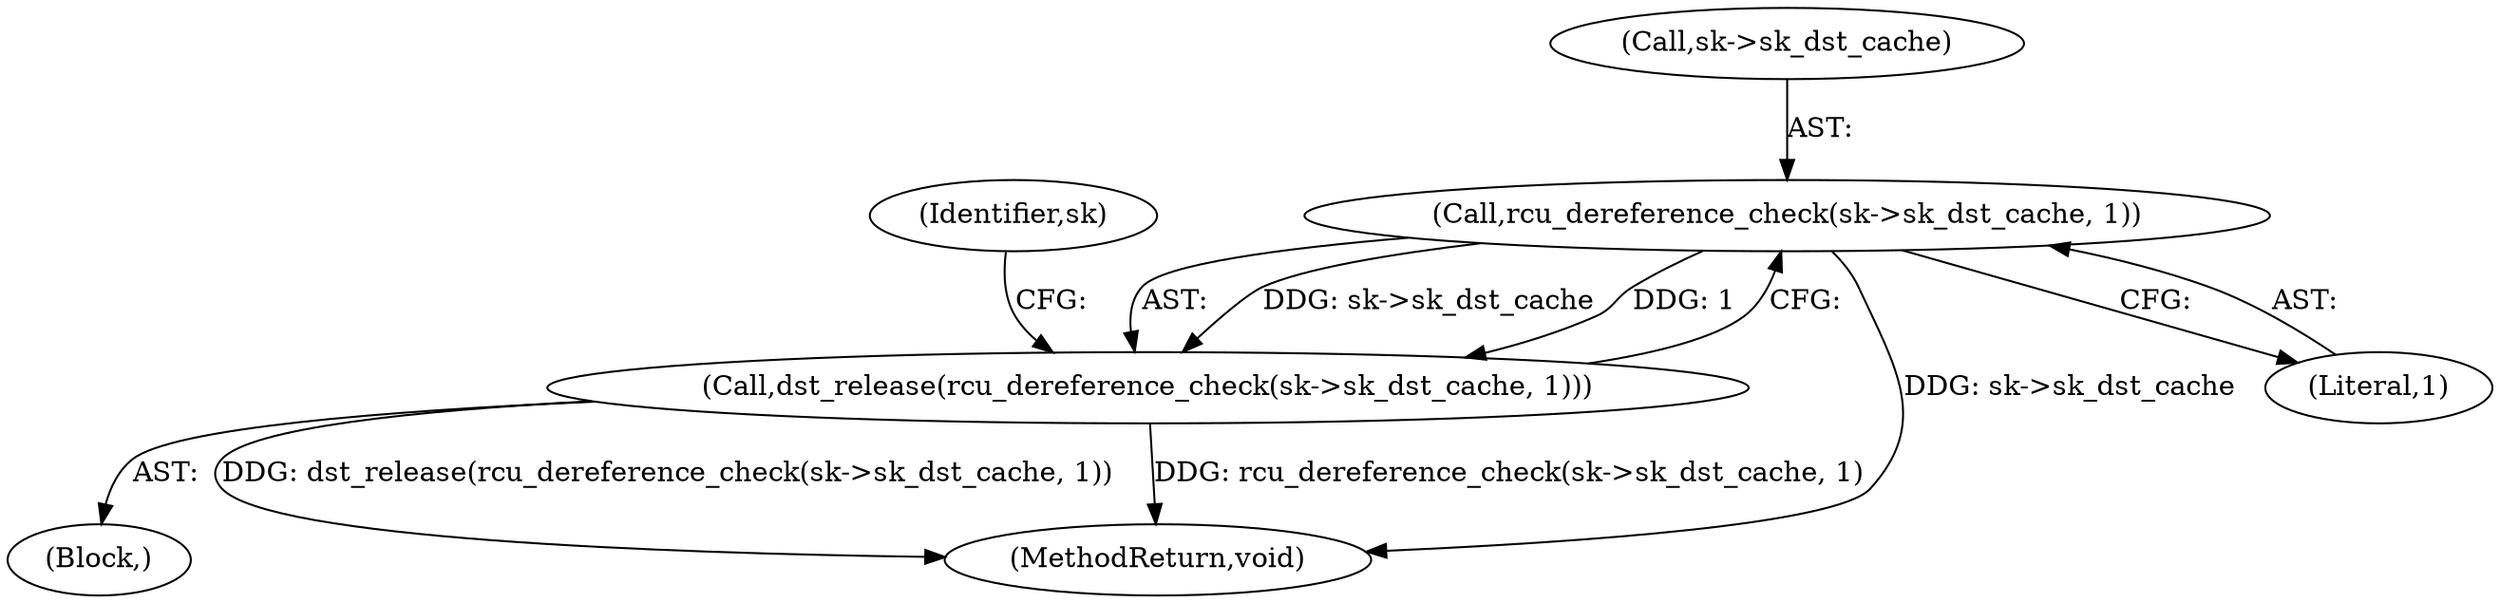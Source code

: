 digraph "0_linux_f6d8bd051c391c1c0458a30b2a7abcd939329259_4@pointer" {
"1000177" [label="(Call,rcu_dereference_check(sk->sk_dst_cache, 1))"];
"1000176" [label="(Call,dst_release(rcu_dereference_check(sk->sk_dst_cache, 1)))"];
"1000176" [label="(Call,dst_release(rcu_dereference_check(sk->sk_dst_cache, 1)))"];
"1000183" [label="(Identifier,sk)"];
"1000102" [label="(Block,)"];
"1000184" [label="(MethodReturn,void)"];
"1000181" [label="(Literal,1)"];
"1000177" [label="(Call,rcu_dereference_check(sk->sk_dst_cache, 1))"];
"1000178" [label="(Call,sk->sk_dst_cache)"];
"1000177" -> "1000176"  [label="AST: "];
"1000177" -> "1000181"  [label="CFG: "];
"1000178" -> "1000177"  [label="AST: "];
"1000181" -> "1000177"  [label="AST: "];
"1000176" -> "1000177"  [label="CFG: "];
"1000177" -> "1000184"  [label="DDG: sk->sk_dst_cache"];
"1000177" -> "1000176"  [label="DDG: sk->sk_dst_cache"];
"1000177" -> "1000176"  [label="DDG: 1"];
"1000176" -> "1000102"  [label="AST: "];
"1000183" -> "1000176"  [label="CFG: "];
"1000176" -> "1000184"  [label="DDG: dst_release(rcu_dereference_check(sk->sk_dst_cache, 1))"];
"1000176" -> "1000184"  [label="DDG: rcu_dereference_check(sk->sk_dst_cache, 1)"];
}
